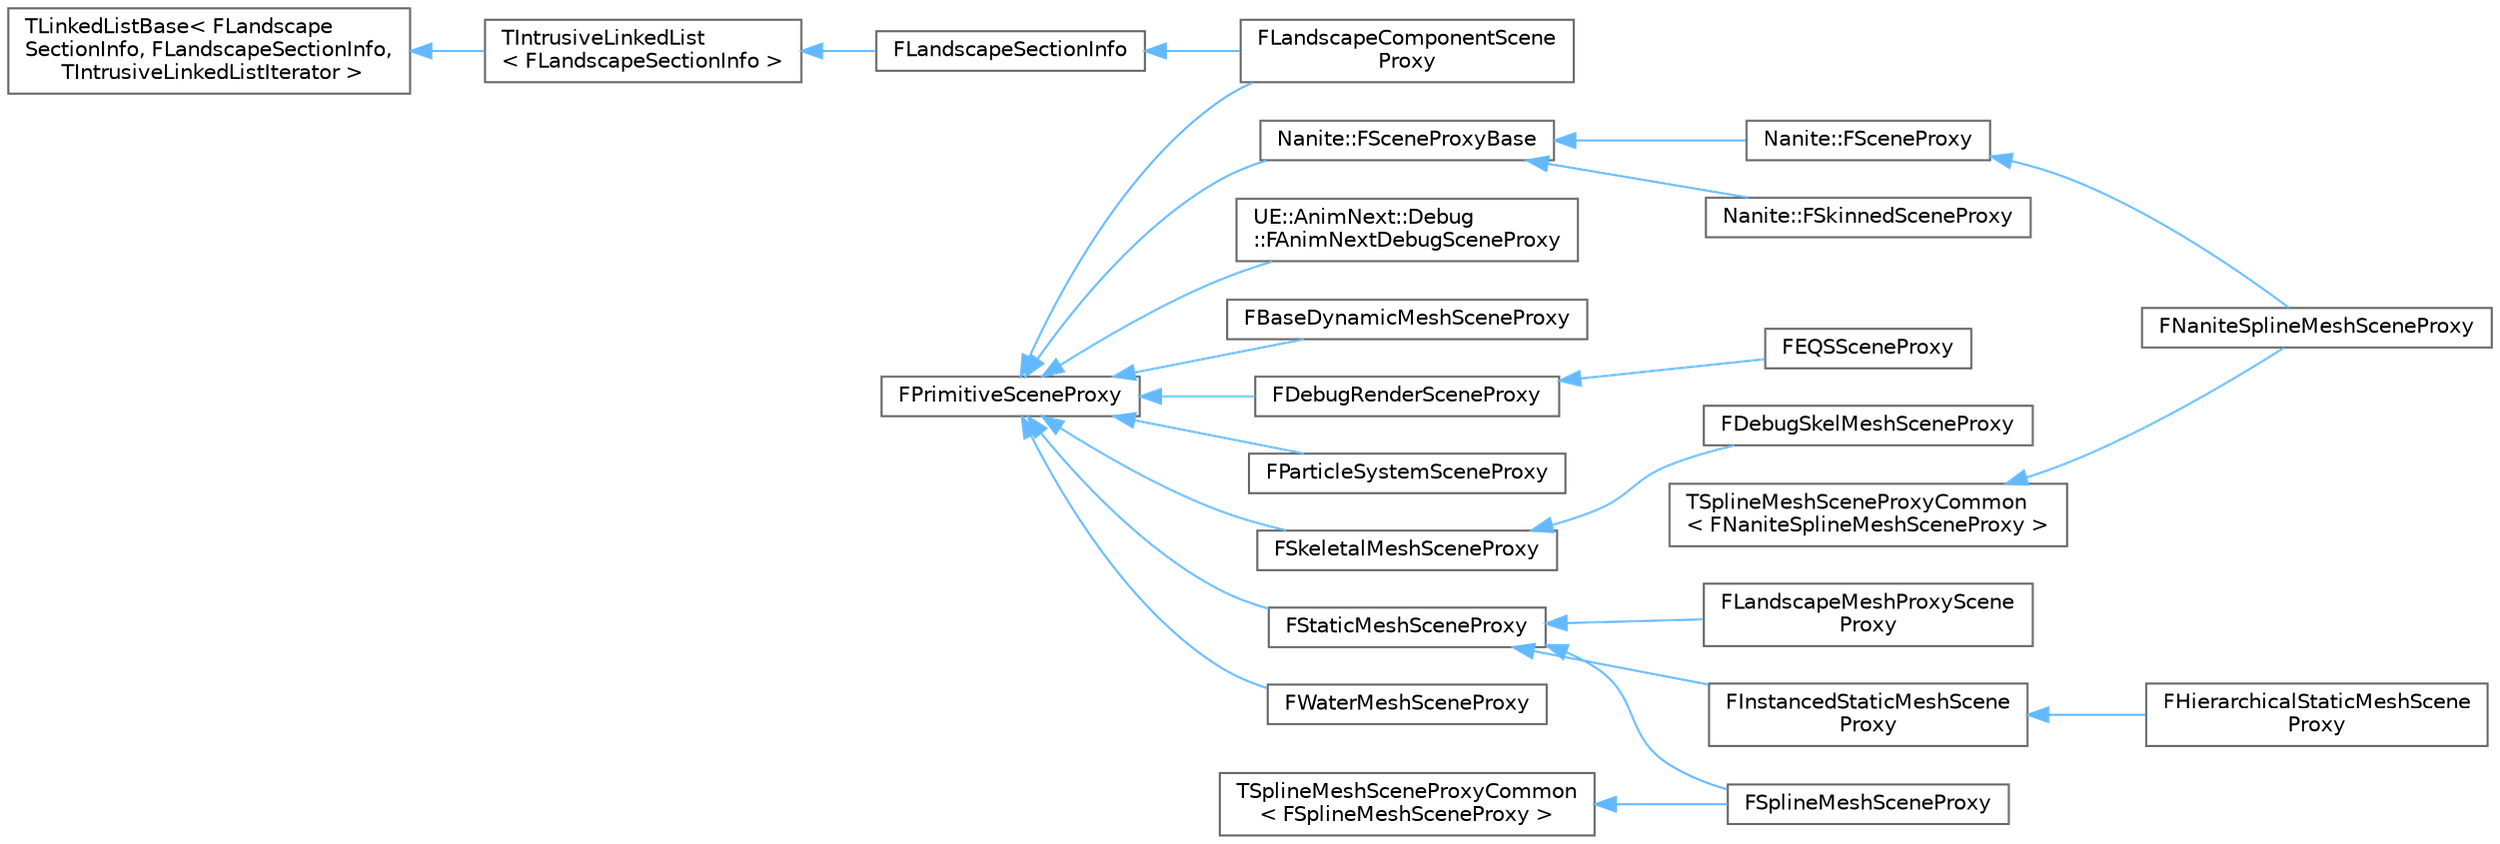 digraph "Graphical Class Hierarchy"
{
 // INTERACTIVE_SVG=YES
 // LATEX_PDF_SIZE
  bgcolor="transparent";
  edge [fontname=Helvetica,fontsize=10,labelfontname=Helvetica,labelfontsize=10];
  node [fontname=Helvetica,fontsize=10,shape=box,height=0.2,width=0.4];
  rankdir="LR";
  Node0 [id="Node000000",label="FPrimitiveSceneProxy",height=0.2,width=0.4,color="grey40", fillcolor="white", style="filled",URL="$d4/de9/classFPrimitiveSceneProxy.html",tooltip="Encapsulates the data which is mirrored to render a UPrimitiveComponent parallel to the game thread."];
  Node0 -> Node1 [id="edge4541_Node000000_Node000001",dir="back",color="steelblue1",style="solid",tooltip=" "];
  Node1 [id="Node000001",label="FBaseDynamicMeshSceneProxy",height=0.2,width=0.4,color="grey40", fillcolor="white", style="filled",URL="$d5/d64/classFBaseDynamicMeshSceneProxy.html",tooltip="FBaseDynamicMeshSceneProxy is an abstract base class for a Render Proxy for a UBaseDynamicMeshCompone..."];
  Node0 -> Node2 [id="edge4542_Node000000_Node000002",dir="back",color="steelblue1",style="solid",tooltip=" "];
  Node2 [id="Node000002",label="FDebugRenderSceneProxy",height=0.2,width=0.4,color="grey40", fillcolor="white", style="filled",URL="$d2/dcd/classFDebugRenderSceneProxy.html",tooltip=" "];
  Node2 -> Node3 [id="edge4543_Node000002_Node000003",dir="back",color="steelblue1",style="solid",tooltip=" "];
  Node3 [id="Node000003",label="FEQSSceneProxy",height=0.2,width=0.4,color="grey40", fillcolor="white", style="filled",URL="$d9/dd6/classFEQSSceneProxy.html",tooltip=" "];
  Node0 -> Node4 [id="edge4544_Node000000_Node000004",dir="back",color="steelblue1",style="solid",tooltip=" "];
  Node4 [id="Node000004",label="FLandscapeComponentScene\lProxy",height=0.2,width=0.4,color="grey40", fillcolor="white", style="filled",URL="$d8/d05/classFLandscapeComponentSceneProxy.html",tooltip=" "];
  Node0 -> Node8 [id="edge4545_Node000000_Node000008",dir="back",color="steelblue1",style="solid",tooltip=" "];
  Node8 [id="Node000008",label="FParticleSystemSceneProxy",height=0.2,width=0.4,color="grey40", fillcolor="white", style="filled",URL="$df/d59/classFParticleSystemSceneProxy.html",tooltip=" "];
  Node0 -> Node9 [id="edge4546_Node000000_Node000009",dir="back",color="steelblue1",style="solid",tooltip=" "];
  Node9 [id="Node000009",label="FSkeletalMeshSceneProxy",height=0.2,width=0.4,color="grey40", fillcolor="white", style="filled",URL="$d4/d0e/classFSkeletalMeshSceneProxy.html",tooltip="A skeletal mesh component scene proxy."];
  Node9 -> Node10 [id="edge4547_Node000009_Node000010",dir="back",color="steelblue1",style="solid",tooltip=" "];
  Node10 [id="Node000010",label="FDebugSkelMeshSceneProxy",height=0.2,width=0.4,color="grey40", fillcolor="white", style="filled",URL="$dc/de0/classFDebugSkelMeshSceneProxy.html",tooltip="A skeletal mesh component scene proxy with additional debugging options."];
  Node0 -> Node11 [id="edge4548_Node000000_Node000011",dir="back",color="steelblue1",style="solid",tooltip=" "];
  Node11 [id="Node000011",label="FStaticMeshSceneProxy",height=0.2,width=0.4,color="grey40", fillcolor="white", style="filled",URL="$df/d69/classFStaticMeshSceneProxy.html",tooltip="A static mesh component scene proxy."];
  Node11 -> Node12 [id="edge4549_Node000011_Node000012",dir="back",color="steelblue1",style="solid",tooltip=" "];
  Node12 [id="Node000012",label="FInstancedStaticMeshScene\lProxy",height=0.2,width=0.4,color="grey40", fillcolor="white", style="filled",URL="$d9/d40/classFInstancedStaticMeshSceneProxy.html",tooltip=" "];
  Node12 -> Node13 [id="edge4550_Node000012_Node000013",dir="back",color="steelblue1",style="solid",tooltip=" "];
  Node13 [id="Node000013",label="FHierarchicalStaticMeshScene\lProxy",height=0.2,width=0.4,color="grey40", fillcolor="white", style="filled",URL="$d6/d94/classFHierarchicalStaticMeshSceneProxy.html",tooltip=" "];
  Node11 -> Node14 [id="edge4551_Node000011_Node000014",dir="back",color="steelblue1",style="solid",tooltip=" "];
  Node14 [id="Node000014",label="FLandscapeMeshProxyScene\lProxy",height=0.2,width=0.4,color="grey40", fillcolor="white", style="filled",URL="$d4/d8c/classFLandscapeMeshProxySceneProxy.html",tooltip=" "];
  Node11 -> Node15 [id="edge4552_Node000011_Node000015",dir="back",color="steelblue1",style="solid",tooltip=" "];
  Node15 [id="Node000015",label="FSplineMeshSceneProxy",height=0.2,width=0.4,color="grey40", fillcolor="white", style="filled",URL="$d5/d55/classFSplineMeshSceneProxy.html",tooltip="Scene proxy for SplineMesh instance."];
  Node0 -> Node17 [id="edge4553_Node000000_Node000017",dir="back",color="steelblue1",style="solid",tooltip=" "];
  Node17 [id="Node000017",label="FWaterMeshSceneProxy",height=0.2,width=0.4,color="grey40", fillcolor="white", style="filled",URL="$d9/d92/classFWaterMeshSceneProxy.html",tooltip="Water mesh scene proxy."];
  Node0 -> Node18 [id="edge4554_Node000000_Node000018",dir="back",color="steelblue1",style="solid",tooltip=" "];
  Node18 [id="Node000018",label="Nanite::FSceneProxyBase",height=0.2,width=0.4,color="grey40", fillcolor="white", style="filled",URL="$dd/d53/classNanite_1_1FSceneProxyBase.html",tooltip=" "];
  Node18 -> Node19 [id="edge4555_Node000018_Node000019",dir="back",color="steelblue1",style="solid",tooltip=" "];
  Node19 [id="Node000019",label="Nanite::FSceneProxy",height=0.2,width=0.4,color="grey40", fillcolor="white", style="filled",URL="$d5/d5d/classNanite_1_1FSceneProxy.html",tooltip=" "];
  Node19 -> Node20 [id="edge4556_Node000019_Node000020",dir="back",color="steelblue1",style="solid",tooltip=" "];
  Node20 [id="Node000020",label="FNaniteSplineMeshSceneProxy",height=0.2,width=0.4,color="grey40", fillcolor="white", style="filled",URL="$d9/ddf/classFNaniteSplineMeshSceneProxy.html",tooltip="Scene proxy for SplineMesh instance for Nanite."];
  Node18 -> Node22 [id="edge4557_Node000018_Node000022",dir="back",color="steelblue1",style="solid",tooltip=" "];
  Node22 [id="Node000022",label="Nanite::FSkinnedSceneProxy",height=0.2,width=0.4,color="grey40", fillcolor="white", style="filled",URL="$d1/d7d/classNanite_1_1FSkinnedSceneProxy.html",tooltip=" "];
  Node0 -> Node23 [id="edge4558_Node000000_Node000023",dir="back",color="steelblue1",style="solid",tooltip=" "];
  Node23 [id="Node000023",label="UE::AnimNext::Debug\l::FAnimNextDebugSceneProxy",height=0.2,width=0.4,color="grey40", fillcolor="white", style="filled",URL="$d5/db9/classUE_1_1AnimNext_1_1Debug_1_1FAnimNextDebugSceneProxy.html",tooltip=" "];
  Node7 [id="Node000007",label="TLinkedListBase\< FLandscape\lSectionInfo, FLandscapeSectionInfo,\l TIntrusiveLinkedListIterator \>",height=0.2,width=0.4,color="grey40", fillcolor="white", style="filled",URL="$d7/da3/classTLinkedListBase.html",tooltip=" "];
  Node7 -> Node6 [id="edge4559_Node000007_Node000006",dir="back",color="steelblue1",style="solid",tooltip=" "];
  Node6 [id="Node000006",label="TIntrusiveLinkedList\l\< FLandscapeSectionInfo \>",height=0.2,width=0.4,color="grey40", fillcolor="white", style="filled",URL="$d2/dea/classTIntrusiveLinkedList.html",tooltip=" "];
  Node6 -> Node5 [id="edge4560_Node000006_Node000005",dir="back",color="steelblue1",style="solid",tooltip=" "];
  Node5 [id="Node000005",label="FLandscapeSectionInfo",height=0.2,width=0.4,color="grey40", fillcolor="white", style="filled",URL="$d5/dee/classFLandscapeSectionInfo.html",tooltip=" "];
  Node5 -> Node4 [id="edge4561_Node000005_Node000004",dir="back",color="steelblue1",style="solid",tooltip=" "];
  Node21 [id="Node000021",label="TSplineMeshSceneProxyCommon\l\< FNaniteSplineMeshSceneProxy \>",height=0.2,width=0.4,color="grey40", fillcolor="white", style="filled",URL="$df/d4c/classTSplineMeshSceneProxyCommon.html",tooltip=" "];
  Node21 -> Node20 [id="edge4562_Node000021_Node000020",dir="back",color="steelblue1",style="solid",tooltip=" "];
  Node16 [id="Node000016",label="TSplineMeshSceneProxyCommon\l\< FSplineMeshSceneProxy \>",height=0.2,width=0.4,color="grey40", fillcolor="white", style="filled",URL="$df/d4c/classTSplineMeshSceneProxyCommon.html",tooltip=" "];
  Node16 -> Node15 [id="edge4563_Node000016_Node000015",dir="back",color="steelblue1",style="solid",tooltip=" "];
}
